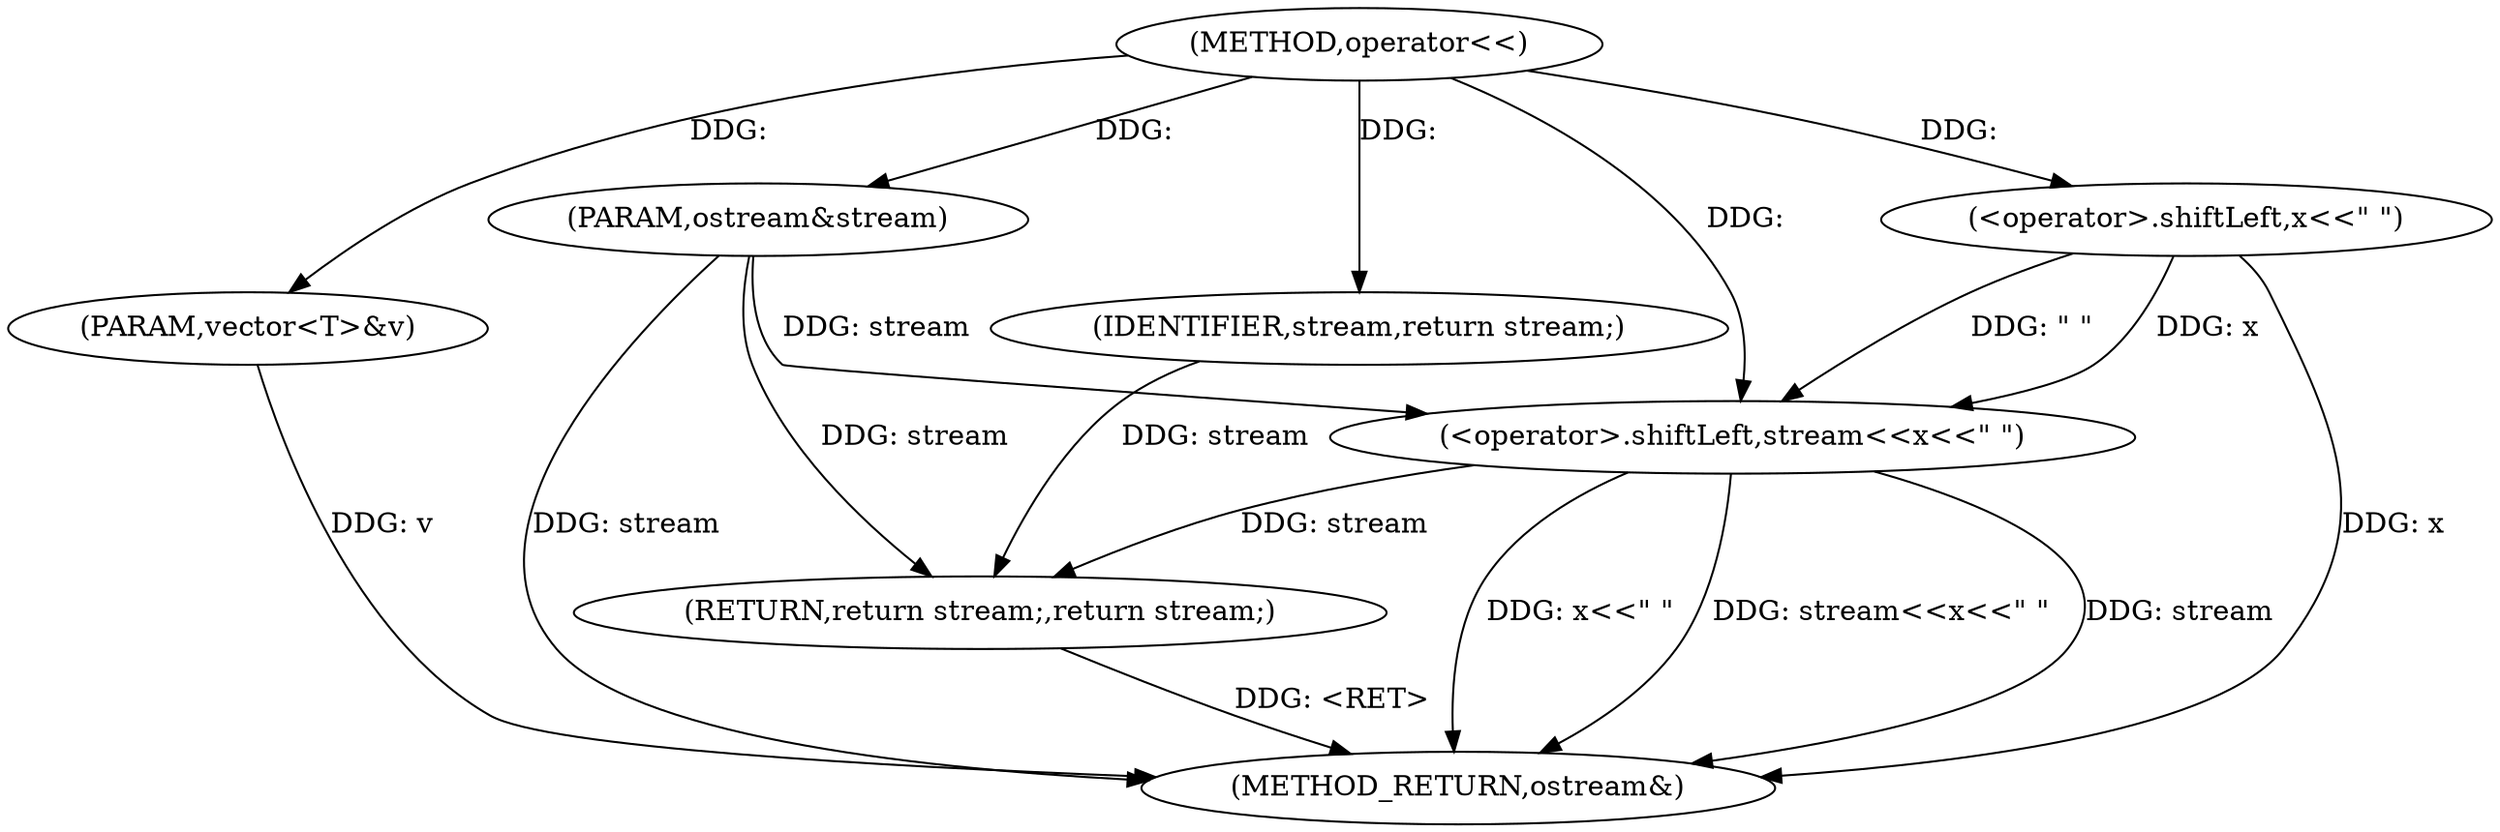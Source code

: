 digraph "operator<<" {  
"1000796" [label = "(METHOD,operator<<)" ]
"1000808" [label = "(METHOD_RETURN,ostream&)" ]
"1000797" [label = "(PARAM,ostream&stream)" ]
"1000798" [label = "(PARAM,vector<T>&v)" ]
"1000801" [label = "(<operator>.shiftLeft,stream<<x<<\" \")" ]
"1000806" [label = "(RETURN,return stream;,return stream;)" ]
"1000807" [label = "(IDENTIFIER,stream,return stream;)" ]
"1000803" [label = "(<operator>.shiftLeft,x<<\" \")" ]
  "1000806" -> "1000808"  [ label = "DDG: <RET>"] 
  "1000797" -> "1000808"  [ label = "DDG: stream"] 
  "1000798" -> "1000808"  [ label = "DDG: v"] 
  "1000801" -> "1000808"  [ label = "DDG: stream"] 
  "1000801" -> "1000808"  [ label = "DDG: x<<\" \""] 
  "1000801" -> "1000808"  [ label = "DDG: stream<<x<<\" \""] 
  "1000803" -> "1000808"  [ label = "DDG: x"] 
  "1000796" -> "1000797"  [ label = "DDG: "] 
  "1000796" -> "1000798"  [ label = "DDG: "] 
  "1000807" -> "1000806"  [ label = "DDG: stream"] 
  "1000801" -> "1000806"  [ label = "DDG: stream"] 
  "1000797" -> "1000806"  [ label = "DDG: stream"] 
  "1000797" -> "1000801"  [ label = "DDG: stream"] 
  "1000796" -> "1000801"  [ label = "DDG: "] 
  "1000803" -> "1000801"  [ label = "DDG: \" \""] 
  "1000803" -> "1000801"  [ label = "DDG: x"] 
  "1000796" -> "1000807"  [ label = "DDG: "] 
  "1000796" -> "1000803"  [ label = "DDG: "] 
}
